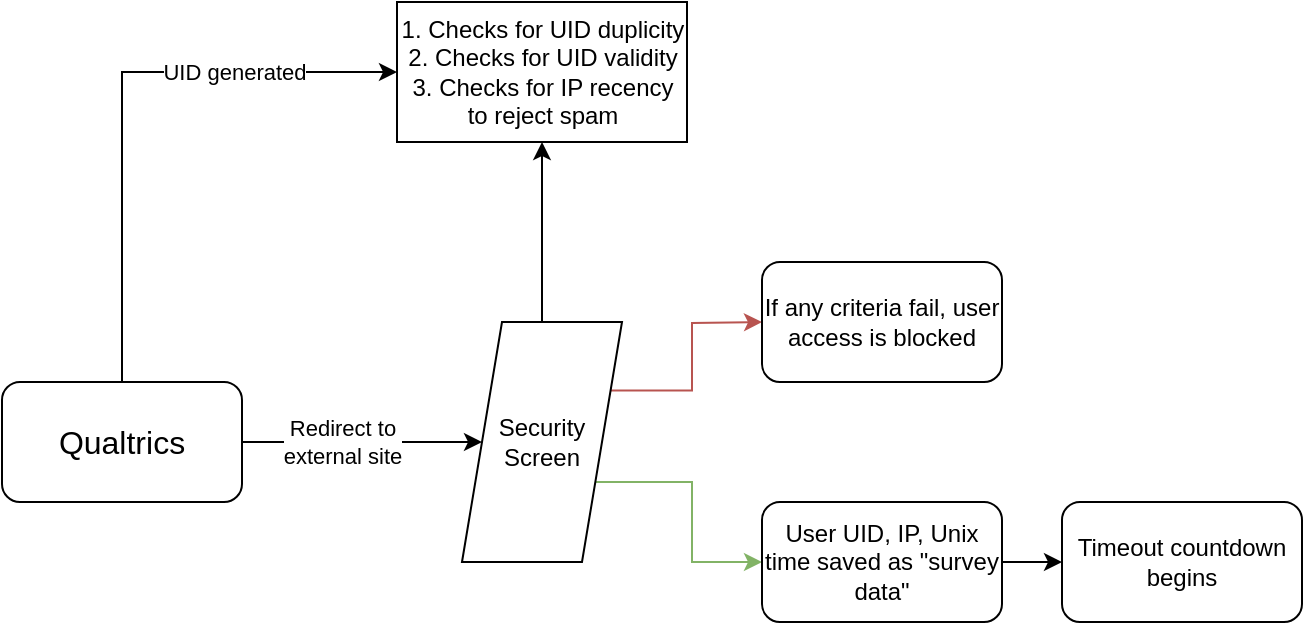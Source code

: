 <mxfile version="25.0.1">
  <diagram name="Page-1" id="Qxaexs4sUwDNYW5sFrN8">
    <mxGraphModel dx="670" dy="432" grid="1" gridSize="10" guides="1" tooltips="1" connect="1" arrows="1" fold="1" page="1" pageScale="1" pageWidth="850" pageHeight="1100" math="0" shadow="0">
      <root>
        <mxCell id="0" />
        <mxCell id="1" parent="0" />
        <mxCell id="h70dZAe4g8dP535I-NNz-4" style="edgeStyle=orthogonalEdgeStyle;rounded=0;orthogonalLoop=1;jettySize=auto;html=1;entryX=0;entryY=0.5;entryDx=0;entryDy=0;" parent="1" source="h70dZAe4g8dP535I-NNz-1" target="h70dZAe4g8dP535I-NNz-3" edge="1">
          <mxGeometry relative="1" as="geometry" />
        </mxCell>
        <mxCell id="h70dZAe4g8dP535I-NNz-14" value="Redirect to&lt;div&gt;external site&lt;/div&gt;" style="edgeLabel;html=1;align=center;verticalAlign=middle;resizable=0;points=[];" parent="h70dZAe4g8dP535I-NNz-4" vertex="1" connectable="0">
          <mxGeometry x="-0.28" y="2" relative="1" as="geometry">
            <mxPoint x="7" y="2" as="offset" />
          </mxGeometry>
        </mxCell>
        <mxCell id="h70dZAe4g8dP535I-NNz-10" style="edgeStyle=orthogonalEdgeStyle;rounded=0;orthogonalLoop=1;jettySize=auto;html=1;entryX=0;entryY=0.5;entryDx=0;entryDy=0;exitX=0.5;exitY=0;exitDx=0;exitDy=0;" parent="1" source="h70dZAe4g8dP535I-NNz-1" target="h70dZAe4g8dP535I-NNz-5" edge="1">
          <mxGeometry relative="1" as="geometry">
            <Array as="points">
              <mxPoint x="80" y="115" />
            </Array>
            <mxPoint x="60" y="260" as="sourcePoint" />
            <mxPoint x="197.5" y="120" as="targetPoint" />
          </mxGeometry>
        </mxCell>
        <mxCell id="h70dZAe4g8dP535I-NNz-13" value="UID generated" style="edgeLabel;html=1;align=center;verticalAlign=middle;resizable=0;points=[];" parent="h70dZAe4g8dP535I-NNz-10" vertex="1" connectable="0">
          <mxGeometry x="0.415" y="-2" relative="1" as="geometry">
            <mxPoint x="4" y="-2" as="offset" />
          </mxGeometry>
        </mxCell>
        <mxCell id="h70dZAe4g8dP535I-NNz-1" value="&lt;font style=&quot;font-size: 16px;&quot;&gt;Qualtrics&lt;/font&gt;" style="rounded=1;whiteSpace=wrap;html=1;" parent="1" vertex="1">
          <mxGeometry x="20" y="270" width="120" height="60" as="geometry" />
        </mxCell>
        <mxCell id="h70dZAe4g8dP535I-NNz-6" value="" style="edgeStyle=orthogonalEdgeStyle;rounded=0;orthogonalLoop=1;jettySize=auto;html=1;" parent="1" source="h70dZAe4g8dP535I-NNz-3" target="h70dZAe4g8dP535I-NNz-5" edge="1">
          <mxGeometry relative="1" as="geometry" />
        </mxCell>
        <mxCell id="h70dZAe4g8dP535I-NNz-9" value="" style="edgeStyle=orthogonalEdgeStyle;rounded=0;orthogonalLoop=1;jettySize=auto;html=1;fillColor=#d5e8d4;strokeColor=#82b366;exitX=1;exitY=0.75;exitDx=0;exitDy=0;" parent="1" source="h70dZAe4g8dP535I-NNz-3" target="h70dZAe4g8dP535I-NNz-8" edge="1">
          <mxGeometry relative="1" as="geometry" />
        </mxCell>
        <mxCell id="h70dZAe4g8dP535I-NNz-17" style="edgeStyle=orthogonalEdgeStyle;rounded=0;orthogonalLoop=1;jettySize=auto;html=1;fillColor=#f8cecc;strokeColor=#b85450;exitX=1;exitY=0.25;exitDx=0;exitDy=0;" parent="1" source="h70dZAe4g8dP535I-NNz-3" edge="1">
          <mxGeometry relative="1" as="geometry">
            <mxPoint x="400" y="240" as="targetPoint" />
          </mxGeometry>
        </mxCell>
        <mxCell id="h70dZAe4g8dP535I-NNz-3" value="Security&lt;div&gt;Screen&lt;/div&gt;" style="shape=parallelogram;perimeter=parallelogramPerimeter;whiteSpace=wrap;html=1;fixedSize=1;" parent="1" vertex="1">
          <mxGeometry x="250" y="240" width="80" height="120" as="geometry" />
        </mxCell>
        <mxCell id="h70dZAe4g8dP535I-NNz-5" value="1. Checks for UID duplicity&lt;div&gt;2. Checks for UID validity&lt;br&gt;&lt;div&gt;3. Checks for IP recency to reject spam&lt;/div&gt;&lt;/div&gt;" style="whiteSpace=wrap;html=1;" parent="1" vertex="1">
          <mxGeometry x="217.5" y="80" width="145" height="70" as="geometry" />
        </mxCell>
        <mxCell id="h70dZAe4g8dP535I-NNz-16" value="" style="edgeStyle=orthogonalEdgeStyle;rounded=0;orthogonalLoop=1;jettySize=auto;html=1;" parent="1" source="h70dZAe4g8dP535I-NNz-8" target="h70dZAe4g8dP535I-NNz-15" edge="1">
          <mxGeometry relative="1" as="geometry" />
        </mxCell>
        <mxCell id="h70dZAe4g8dP535I-NNz-8" value="User UID, IP, Unix time saved as &quot;survey data&quot;" style="rounded=1;whiteSpace=wrap;html=1;" parent="1" vertex="1">
          <mxGeometry x="400" y="330" width="120" height="60" as="geometry" />
        </mxCell>
        <mxCell id="h70dZAe4g8dP535I-NNz-15" value="Timeout countdown begins" style="whiteSpace=wrap;html=1;rounded=1;" parent="1" vertex="1">
          <mxGeometry x="550" y="330" width="120" height="60" as="geometry" />
        </mxCell>
        <mxCell id="h70dZAe4g8dP535I-NNz-18" value="If any criteria fail, user access is blocked" style="rounded=1;whiteSpace=wrap;html=1;" parent="1" vertex="1">
          <mxGeometry x="400" y="210" width="120" height="60" as="geometry" />
        </mxCell>
      </root>
    </mxGraphModel>
  </diagram>
</mxfile>
